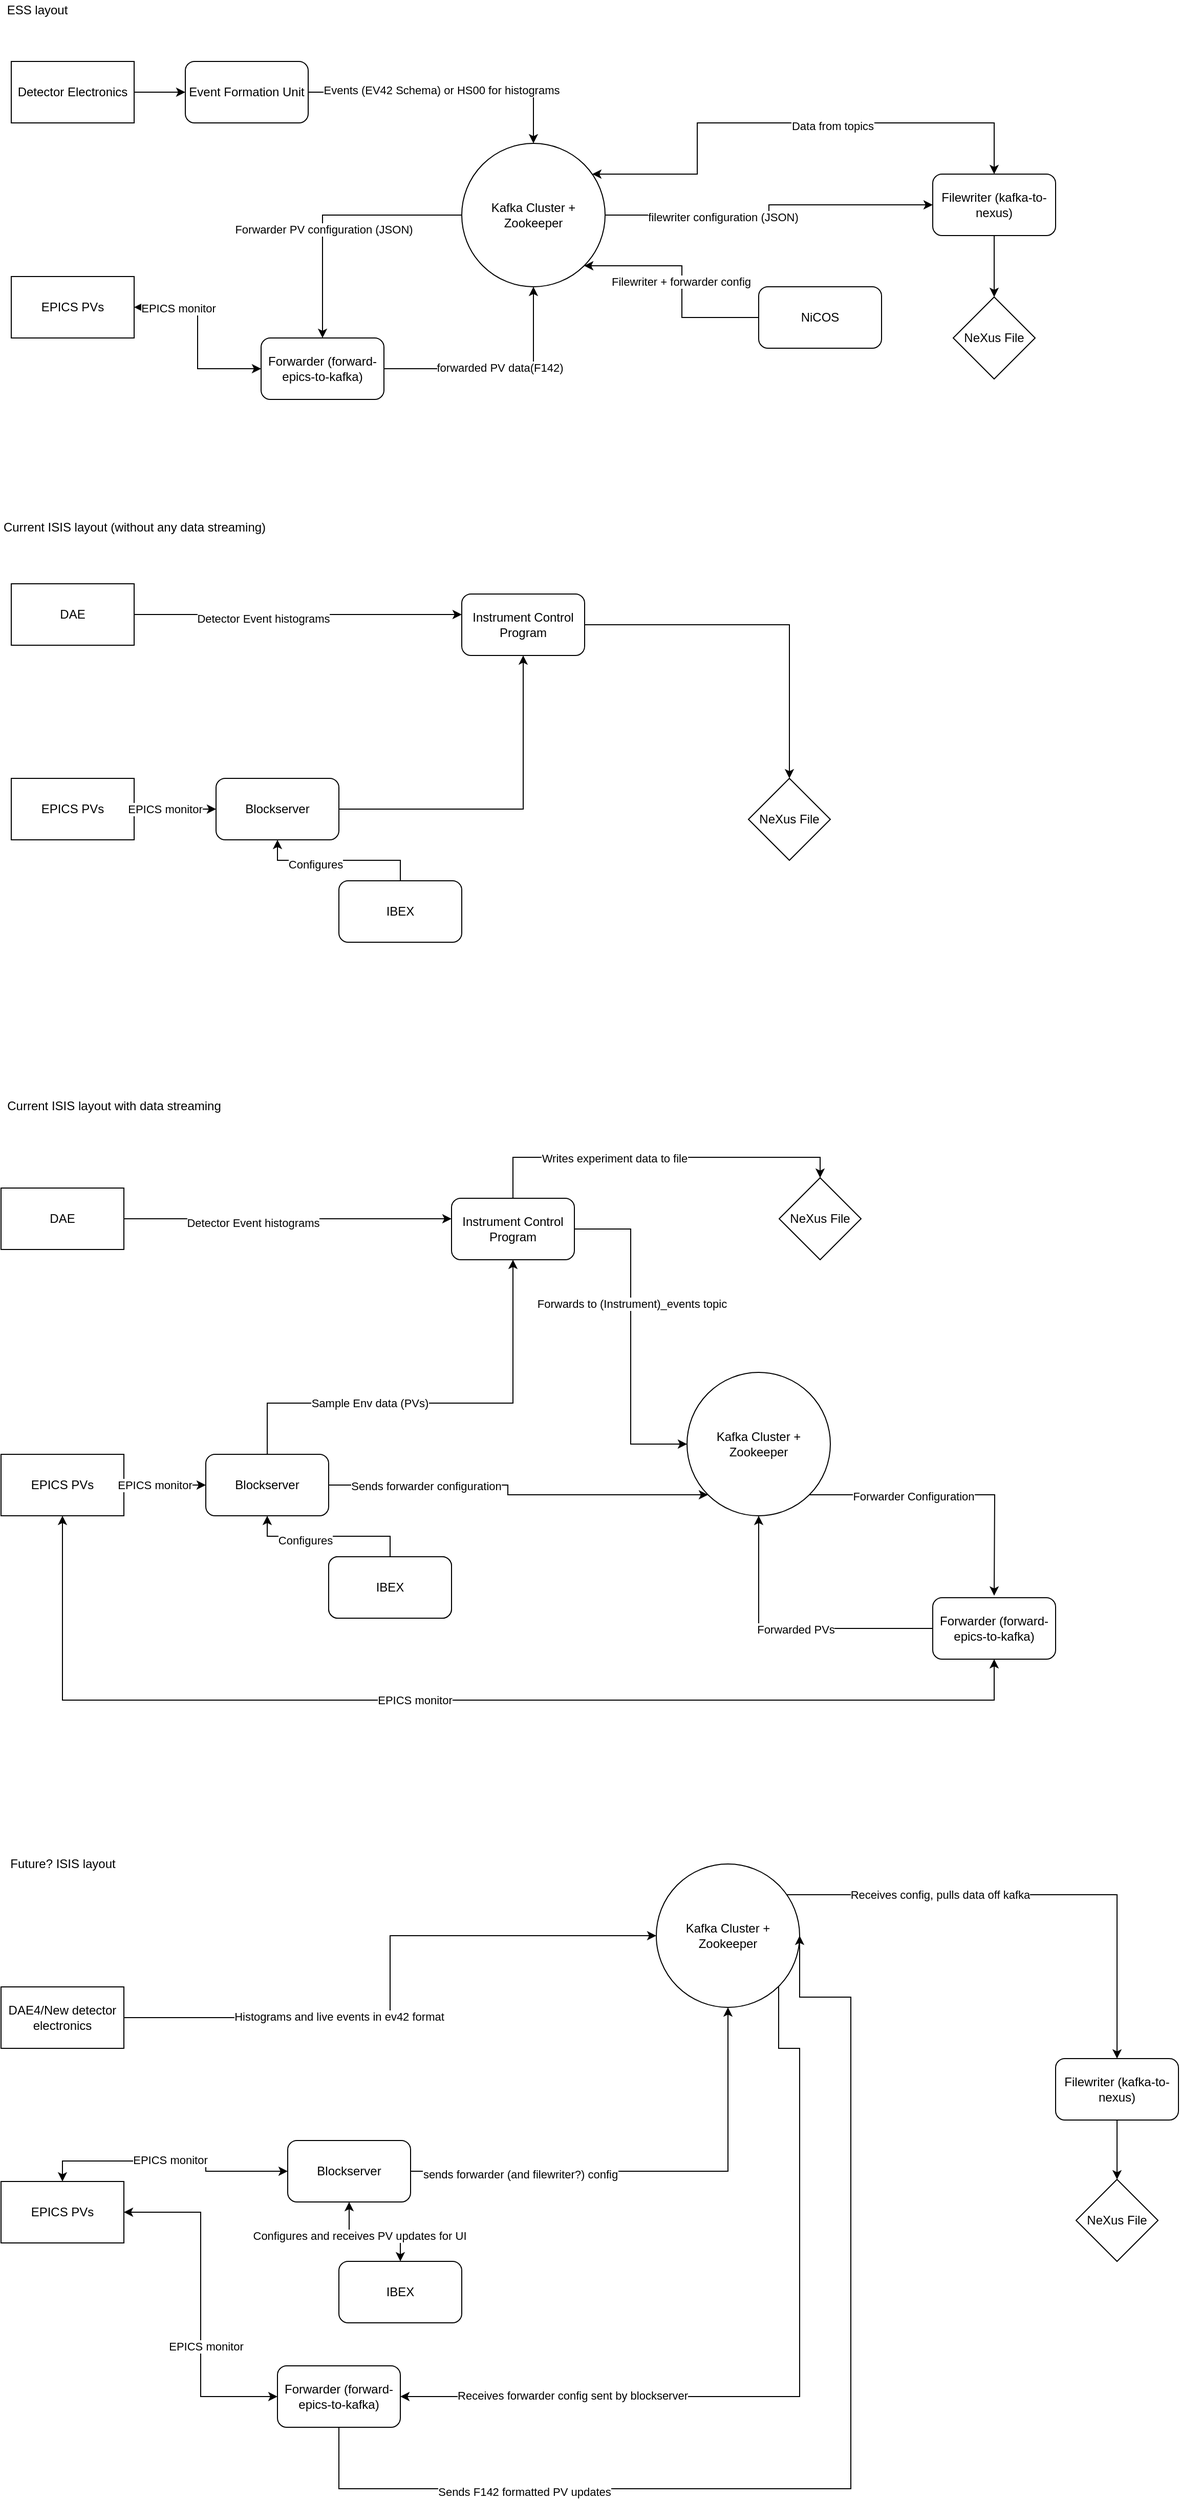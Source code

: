 <mxfile version="13.1.14" type="github">
  <diagram id="mHXAq9ncWBV6Gwi8FLQK" name="Page-1">
    <mxGraphModel dx="2574" dy="1449" grid="1" gridSize="10" guides="1" tooltips="1" connect="1" arrows="1" fold="1" page="1" pageScale="1" pageWidth="827" pageHeight="1169" math="0" shadow="0">
      <root>
        <mxCell id="0" />
        <mxCell id="1" parent="0" />
        <mxCell id="TsrywFNYNTMYvpL8HbCN-79" value="" style="group" vertex="1" connectable="0" parent="1">
          <mxGeometry x="40" y="70" width="1030" height="390" as="geometry" />
        </mxCell>
        <mxCell id="pk0dHB7Y1fjvWEwUfOJk-1" value="ESS layout" style="text;html=1;align=center;verticalAlign=middle;resizable=0;points=[];autosize=1;" parent="TsrywFNYNTMYvpL8HbCN-79" vertex="1">
          <mxGeometry width="70" height="20" as="geometry" />
        </mxCell>
        <mxCell id="yYvdVF-vX2-O6icSIcVo-1" value="Event Formation Unit" style="rounded=1;whiteSpace=wrap;html=1;" parent="TsrywFNYNTMYvpL8HbCN-79" vertex="1">
          <mxGeometry x="180" y="60" width="120" height="60" as="geometry" />
        </mxCell>
        <mxCell id="yYvdVF-vX2-O6icSIcVo-6" style="edgeStyle=orthogonalEdgeStyle;rounded=0;orthogonalLoop=1;jettySize=auto;html=1;" parent="TsrywFNYNTMYvpL8HbCN-79" source="yYvdVF-vX2-O6icSIcVo-4" target="yYvdVF-vX2-O6icSIcVo-1" edge="1">
          <mxGeometry relative="1" as="geometry" />
        </mxCell>
        <mxCell id="yYvdVF-vX2-O6icSIcVo-4" value="Detector Electronics" style="rounded=0;whiteSpace=wrap;html=1;" parent="TsrywFNYNTMYvpL8HbCN-79" vertex="1">
          <mxGeometry x="10" y="60" width="120" height="60" as="geometry" />
        </mxCell>
        <mxCell id="yYvdVF-vX2-O6icSIcVo-7" value="Kafka Cluster + Zookeeper" style="ellipse;whiteSpace=wrap;html=1;aspect=fixed;" parent="TsrywFNYNTMYvpL8HbCN-79" vertex="1">
          <mxGeometry x="450" y="140" width="140" height="140" as="geometry" />
        </mxCell>
        <mxCell id="yYvdVF-vX2-O6icSIcVo-8" style="edgeStyle=orthogonalEdgeStyle;rounded=0;orthogonalLoop=1;jettySize=auto;html=1;entryX=0.5;entryY=0;entryDx=0;entryDy=0;" parent="TsrywFNYNTMYvpL8HbCN-79" source="yYvdVF-vX2-O6icSIcVo-1" target="yYvdVF-vX2-O6icSIcVo-7" edge="1">
          <mxGeometry relative="1" as="geometry" />
        </mxCell>
        <mxCell id="yYvdVF-vX2-O6icSIcVo-9" value="Events (EV42 Schema) or HS00 for histograms" style="edgeLabel;html=1;align=center;verticalAlign=middle;resizable=0;points=[];" parent="yYvdVF-vX2-O6icSIcVo-8" vertex="1" connectable="0">
          <mxGeometry x="-0.038" y="2" relative="1" as="geometry">
            <mxPoint as="offset" />
          </mxGeometry>
        </mxCell>
        <mxCell id="yYvdVF-vX2-O6icSIcVo-11" value="Filewriter (kafka-to-nexus)" style="rounded=1;whiteSpace=wrap;html=1;" parent="TsrywFNYNTMYvpL8HbCN-79" vertex="1">
          <mxGeometry x="910" y="170" width="120" height="60" as="geometry" />
        </mxCell>
        <mxCell id="yYvdVF-vX2-O6icSIcVo-12" style="edgeStyle=orthogonalEdgeStyle;rounded=0;orthogonalLoop=1;jettySize=auto;html=1;" parent="TsrywFNYNTMYvpL8HbCN-79" source="yYvdVF-vX2-O6icSIcVo-7" target="yYvdVF-vX2-O6icSIcVo-11" edge="1">
          <mxGeometry relative="1" as="geometry" />
        </mxCell>
        <mxCell id="yYvdVF-vX2-O6icSIcVo-15" value="filewriter configuration (JSON)" style="edgeLabel;html=1;align=center;verticalAlign=middle;resizable=0;points=[];" parent="yYvdVF-vX2-O6icSIcVo-12" vertex="1" connectable="0">
          <mxGeometry x="-0.305" y="-2" relative="1" as="geometry">
            <mxPoint as="offset" />
          </mxGeometry>
        </mxCell>
        <mxCell id="yYvdVF-vX2-O6icSIcVo-16" style="edgeStyle=orthogonalEdgeStyle;rounded=0;orthogonalLoop=1;jettySize=auto;html=1;entryX=0.5;entryY=0;entryDx=0;entryDy=0;startArrow=classic;startFill=1;" parent="TsrywFNYNTMYvpL8HbCN-79" source="yYvdVF-vX2-O6icSIcVo-7" target="yYvdVF-vX2-O6icSIcVo-11" edge="1">
          <mxGeometry relative="1" as="geometry">
            <Array as="points">
              <mxPoint x="680" y="170" />
              <mxPoint x="680" y="120" />
              <mxPoint x="970" y="120" />
            </Array>
          </mxGeometry>
        </mxCell>
        <mxCell id="yYvdVF-vX2-O6icSIcVo-17" value="Data from topics" style="edgeLabel;html=1;align=center;verticalAlign=middle;resizable=0;points=[];" parent="yYvdVF-vX2-O6icSIcVo-16" vertex="1" connectable="0">
          <mxGeometry x="0.154" y="-3" relative="1" as="geometry">
            <mxPoint as="offset" />
          </mxGeometry>
        </mxCell>
        <mxCell id="yYvdVF-vX2-O6icSIcVo-13" value="NeXus File" style="rhombus;whiteSpace=wrap;html=1;" parent="TsrywFNYNTMYvpL8HbCN-79" vertex="1">
          <mxGeometry x="930" y="290" width="80" height="80" as="geometry" />
        </mxCell>
        <mxCell id="yYvdVF-vX2-O6icSIcVo-14" style="edgeStyle=orthogonalEdgeStyle;rounded=0;orthogonalLoop=1;jettySize=auto;html=1;" parent="TsrywFNYNTMYvpL8HbCN-79" source="yYvdVF-vX2-O6icSIcVo-11" target="yYvdVF-vX2-O6icSIcVo-13" edge="1">
          <mxGeometry relative="1" as="geometry" />
        </mxCell>
        <mxCell id="yYvdVF-vX2-O6icSIcVo-18" value="EPICS PVs" style="rounded=0;whiteSpace=wrap;html=1;" parent="TsrywFNYNTMYvpL8HbCN-79" vertex="1">
          <mxGeometry x="10" y="270" width="120" height="60" as="geometry" />
        </mxCell>
        <mxCell id="yYvdVF-vX2-O6icSIcVo-23" style="edgeStyle=orthogonalEdgeStyle;rounded=0;orthogonalLoop=1;jettySize=auto;html=1;startArrow=none;startFill=0;" parent="TsrywFNYNTMYvpL8HbCN-79" source="yYvdVF-vX2-O6icSIcVo-19" target="yYvdVF-vX2-O6icSIcVo-7" edge="1">
          <mxGeometry relative="1" as="geometry" />
        </mxCell>
        <mxCell id="yYvdVF-vX2-O6icSIcVo-25" value="forwarded PV data(F142)" style="edgeLabel;html=1;align=center;verticalAlign=middle;resizable=0;points=[];" parent="yYvdVF-vX2-O6icSIcVo-23" vertex="1" connectable="0">
          <mxGeometry y="1" relative="1" as="geometry">
            <mxPoint as="offset" />
          </mxGeometry>
        </mxCell>
        <mxCell id="yYvdVF-vX2-O6icSIcVo-19" value="Forwarder (forward-epics-to-kafka)" style="rounded=1;whiteSpace=wrap;html=1;" parent="TsrywFNYNTMYvpL8HbCN-79" vertex="1">
          <mxGeometry x="254" y="330" width="120" height="60" as="geometry" />
        </mxCell>
        <mxCell id="yYvdVF-vX2-O6icSIcVo-20" style="edgeStyle=orthogonalEdgeStyle;rounded=0;orthogonalLoop=1;jettySize=auto;html=1;entryX=0.5;entryY=0;entryDx=0;entryDy=0;startArrow=none;startFill=0;" parent="TsrywFNYNTMYvpL8HbCN-79" source="yYvdVF-vX2-O6icSIcVo-7" target="yYvdVF-vX2-O6icSIcVo-19" edge="1">
          <mxGeometry relative="1" as="geometry" />
        </mxCell>
        <mxCell id="yYvdVF-vX2-O6icSIcVo-21" value="Forwarder PV configuration (JSON)" style="edgeLabel;html=1;align=center;verticalAlign=middle;resizable=0;points=[];" parent="yYvdVF-vX2-O6icSIcVo-20" vertex="1" connectable="0">
          <mxGeometry x="0.168" y="1" relative="1" as="geometry">
            <mxPoint as="offset" />
          </mxGeometry>
        </mxCell>
        <mxCell id="yYvdVF-vX2-O6icSIcVo-22" style="edgeStyle=orthogonalEdgeStyle;rounded=0;orthogonalLoop=1;jettySize=auto;html=1;entryX=0;entryY=0.5;entryDx=0;entryDy=0;startArrow=classic;startFill=1;" parent="TsrywFNYNTMYvpL8HbCN-79" source="yYvdVF-vX2-O6icSIcVo-18" target="yYvdVF-vX2-O6icSIcVo-19" edge="1">
          <mxGeometry relative="1" as="geometry" />
        </mxCell>
        <mxCell id="yYvdVF-vX2-O6icSIcVo-24" value="EPICS monitor" style="edgeLabel;html=1;align=center;verticalAlign=middle;resizable=0;points=[];" parent="yYvdVF-vX2-O6icSIcVo-22" vertex="1" connectable="0">
          <mxGeometry x="-0.533" y="-1" relative="1" as="geometry">
            <mxPoint as="offset" />
          </mxGeometry>
        </mxCell>
        <mxCell id="yYvdVF-vX2-O6icSIcVo-27" style="edgeStyle=orthogonalEdgeStyle;rounded=0;orthogonalLoop=1;jettySize=auto;html=1;entryX=1;entryY=1;entryDx=0;entryDy=0;startArrow=none;startFill=0;" parent="TsrywFNYNTMYvpL8HbCN-79" source="yYvdVF-vX2-O6icSIcVo-26" target="yYvdVF-vX2-O6icSIcVo-7" edge="1">
          <mxGeometry relative="1" as="geometry" />
        </mxCell>
        <mxCell id="yYvdVF-vX2-O6icSIcVo-28" value="Filewriter + forwarder config" style="edgeLabel;html=1;align=center;verticalAlign=middle;resizable=0;points=[];" parent="yYvdVF-vX2-O6icSIcVo-27" vertex="1" connectable="0">
          <mxGeometry x="-0.003" y="1" relative="1" as="geometry">
            <mxPoint as="offset" />
          </mxGeometry>
        </mxCell>
        <mxCell id="yYvdVF-vX2-O6icSIcVo-26" value="NiCOS" style="rounded=1;whiteSpace=wrap;html=1;" parent="TsrywFNYNTMYvpL8HbCN-79" vertex="1">
          <mxGeometry x="740" y="280" width="120" height="60" as="geometry" />
        </mxCell>
        <mxCell id="TsrywFNYNTMYvpL8HbCN-80" value="" style="group" vertex="1" connectable="0" parent="1">
          <mxGeometry x="40" y="575" width="810" height="415" as="geometry" />
        </mxCell>
        <mxCell id="pk0dHB7Y1fjvWEwUfOJk-2" value="Current ISIS layout (without any data streaming)" style="text;html=1;align=center;verticalAlign=middle;resizable=0;points=[];autosize=1;" parent="TsrywFNYNTMYvpL8HbCN-80" vertex="1">
          <mxGeometry width="260" height="20" as="geometry" />
        </mxCell>
        <mxCell id="TsrywFNYNTMYvpL8HbCN-1" style="edgeStyle=orthogonalEdgeStyle;rounded=0;orthogonalLoop=1;jettySize=auto;html=1;" edge="1" parent="TsrywFNYNTMYvpL8HbCN-80" source="yYvdVF-vX2-O6icSIcVo-29">
          <mxGeometry relative="1" as="geometry">
            <mxPoint x="450" y="95" as="targetPoint" />
          </mxGeometry>
        </mxCell>
        <mxCell id="TsrywFNYNTMYvpL8HbCN-2" value="Detector Event histograms" style="edgeLabel;html=1;align=center;verticalAlign=middle;resizable=0;points=[];" vertex="1" connectable="0" parent="TsrywFNYNTMYvpL8HbCN-1">
          <mxGeometry x="-0.216" y="-4" relative="1" as="geometry">
            <mxPoint as="offset" />
          </mxGeometry>
        </mxCell>
        <mxCell id="yYvdVF-vX2-O6icSIcVo-29" value="DAE" style="rounded=0;whiteSpace=wrap;html=1;" parent="TsrywFNYNTMYvpL8HbCN-80" vertex="1">
          <mxGeometry x="10" y="65" width="120" height="60" as="geometry" />
        </mxCell>
        <mxCell id="TsrywFNYNTMYvpL8HbCN-3" value="Instrument Control Program" style="rounded=1;whiteSpace=wrap;html=1;" vertex="1" parent="TsrywFNYNTMYvpL8HbCN-80">
          <mxGeometry x="450" y="75" width="120" height="60" as="geometry" />
        </mxCell>
        <mxCell id="TsrywFNYNTMYvpL8HbCN-5" value="NeXus File " style="rhombus;whiteSpace=wrap;html=1;" vertex="1" parent="TsrywFNYNTMYvpL8HbCN-80">
          <mxGeometry x="730" y="255" width="80" height="80" as="geometry" />
        </mxCell>
        <mxCell id="TsrywFNYNTMYvpL8HbCN-4" style="edgeStyle=orthogonalEdgeStyle;rounded=0;orthogonalLoop=1;jettySize=auto;html=1;entryX=0.5;entryY=0;entryDx=0;entryDy=0;" edge="1" parent="TsrywFNYNTMYvpL8HbCN-80" source="TsrywFNYNTMYvpL8HbCN-3" target="TsrywFNYNTMYvpL8HbCN-5">
          <mxGeometry relative="1" as="geometry">
            <mxPoint x="760" y="235" as="targetPoint" />
          </mxGeometry>
        </mxCell>
        <mxCell id="TsrywFNYNTMYvpL8HbCN-8" value="" style="edgeStyle=orthogonalEdgeStyle;rounded=0;orthogonalLoop=1;jettySize=auto;html=1;" edge="1" parent="TsrywFNYNTMYvpL8HbCN-80" source="TsrywFNYNTMYvpL8HbCN-6">
          <mxGeometry relative="1" as="geometry">
            <mxPoint x="210" y="285" as="targetPoint" />
          </mxGeometry>
        </mxCell>
        <mxCell id="TsrywFNYNTMYvpL8HbCN-6" value="EPICS PVs" style="rounded=0;whiteSpace=wrap;html=1;" vertex="1" parent="TsrywFNYNTMYvpL8HbCN-80">
          <mxGeometry x="10" y="255" width="120" height="60" as="geometry" />
        </mxCell>
        <mxCell id="TsrywFNYNTMYvpL8HbCN-10" style="edgeStyle=orthogonalEdgeStyle;rounded=0;orthogonalLoop=1;jettySize=auto;html=1;entryX=0.5;entryY=1;entryDx=0;entryDy=0;" edge="1" parent="TsrywFNYNTMYvpL8HbCN-80" source="TsrywFNYNTMYvpL8HbCN-9" target="TsrywFNYNTMYvpL8HbCN-3">
          <mxGeometry relative="1" as="geometry" />
        </mxCell>
        <mxCell id="TsrywFNYNTMYvpL8HbCN-9" value="Blockserver" style="rounded=1;whiteSpace=wrap;html=1;" vertex="1" parent="TsrywFNYNTMYvpL8HbCN-80">
          <mxGeometry x="210" y="255" width="120" height="60" as="geometry" />
        </mxCell>
        <mxCell id="TsrywFNYNTMYvpL8HbCN-12" style="edgeStyle=orthogonalEdgeStyle;rounded=0;orthogonalLoop=1;jettySize=auto;html=1;entryX=0.5;entryY=1;entryDx=0;entryDy=0;" edge="1" parent="TsrywFNYNTMYvpL8HbCN-80" source="TsrywFNYNTMYvpL8HbCN-11" target="TsrywFNYNTMYvpL8HbCN-9">
          <mxGeometry relative="1" as="geometry" />
        </mxCell>
        <mxCell id="TsrywFNYNTMYvpL8HbCN-13" value="Configures" style="edgeLabel;html=1;align=center;verticalAlign=middle;resizable=0;points=[];" vertex="1" connectable="0" parent="TsrywFNYNTMYvpL8HbCN-12">
          <mxGeometry x="0.287" y="4" relative="1" as="geometry">
            <mxPoint as="offset" />
          </mxGeometry>
        </mxCell>
        <mxCell id="TsrywFNYNTMYvpL8HbCN-11" value="IBEX" style="rounded=1;whiteSpace=wrap;html=1;" vertex="1" parent="TsrywFNYNTMYvpL8HbCN-80">
          <mxGeometry x="330" y="355" width="120" height="60" as="geometry" />
        </mxCell>
        <mxCell id="TsrywFNYNTMYvpL8HbCN-14" value="EPICS monitor" style="edgeLabel;html=1;align=center;verticalAlign=middle;resizable=0;points=[];" vertex="1" connectable="0" parent="TsrywFNYNTMYvpL8HbCN-80">
          <mxGeometry x="160" y="285" as="geometry">
            <mxPoint as="offset" />
          </mxGeometry>
        </mxCell>
        <mxCell id="TsrywFNYNTMYvpL8HbCN-81" value="" style="group" vertex="1" connectable="0" parent="1">
          <mxGeometry x="40" y="1140" width="1030" height="590" as="geometry" />
        </mxCell>
        <mxCell id="pk0dHB7Y1fjvWEwUfOJk-3" value="Current ISIS layout with data streaming" style="text;html=1;align=center;verticalAlign=middle;resizable=0;points=[];autosize=1;" parent="TsrywFNYNTMYvpL8HbCN-81" vertex="1">
          <mxGeometry width="220" height="20" as="geometry" />
        </mxCell>
        <mxCell id="TsrywFNYNTMYvpL8HbCN-40" style="edgeStyle=orthogonalEdgeStyle;rounded=0;orthogonalLoop=1;jettySize=auto;html=1;exitX=1;exitY=1;exitDx=0;exitDy=0;startArrow=none;startFill=0;" edge="1" parent="TsrywFNYNTMYvpL8HbCN-81" source="TsrywFNYNTMYvpL8HbCN-17">
          <mxGeometry relative="1" as="geometry">
            <mxPoint x="970" y="488" as="targetPoint" />
          </mxGeometry>
        </mxCell>
        <mxCell id="TsrywFNYNTMYvpL8HbCN-41" value="Forwarder Configuration" style="edgeLabel;html=1;align=center;verticalAlign=middle;resizable=0;points=[];" vertex="1" connectable="0" parent="TsrywFNYNTMYvpL8HbCN-40">
          <mxGeometry x="-0.272" y="-1" relative="1" as="geometry">
            <mxPoint as="offset" />
          </mxGeometry>
        </mxCell>
        <mxCell id="TsrywFNYNTMYvpL8HbCN-17" value="Kafka Cluster + Zookeeper" style="ellipse;whiteSpace=wrap;html=1;aspect=fixed;" vertex="1" parent="TsrywFNYNTMYvpL8HbCN-81">
          <mxGeometry x="670" y="270" width="140" height="140" as="geometry" />
        </mxCell>
        <mxCell id="TsrywFNYNTMYvpL8HbCN-19" style="edgeStyle=orthogonalEdgeStyle;rounded=0;orthogonalLoop=1;jettySize=auto;html=1;" edge="1" parent="TsrywFNYNTMYvpL8HbCN-81" source="TsrywFNYNTMYvpL8HbCN-21">
          <mxGeometry relative="1" as="geometry">
            <mxPoint x="440" y="120" as="targetPoint" />
          </mxGeometry>
        </mxCell>
        <mxCell id="TsrywFNYNTMYvpL8HbCN-20" value="Detector Event histograms" style="edgeLabel;html=1;align=center;verticalAlign=middle;resizable=0;points=[];" vertex="1" connectable="0" parent="TsrywFNYNTMYvpL8HbCN-19">
          <mxGeometry x="-0.216" y="-4" relative="1" as="geometry">
            <mxPoint as="offset" />
          </mxGeometry>
        </mxCell>
        <mxCell id="TsrywFNYNTMYvpL8HbCN-21" value="DAE" style="rounded=0;whiteSpace=wrap;html=1;" vertex="1" parent="TsrywFNYNTMYvpL8HbCN-81">
          <mxGeometry y="90" width="120" height="60" as="geometry" />
        </mxCell>
        <mxCell id="TsrywFNYNTMYvpL8HbCN-22" value="Instrument Control Program" style="rounded=1;whiteSpace=wrap;html=1;" vertex="1" parent="TsrywFNYNTMYvpL8HbCN-81">
          <mxGeometry x="440" y="100" width="120" height="60" as="geometry" />
        </mxCell>
        <mxCell id="TsrywFNYNTMYvpL8HbCN-16" style="edgeStyle=orthogonalEdgeStyle;rounded=0;orthogonalLoop=1;jettySize=auto;html=1;entryX=0;entryY=0.5;entryDx=0;entryDy=0;exitX=1;exitY=0.5;exitDx=0;exitDy=0;" edge="1" parent="TsrywFNYNTMYvpL8HbCN-81" source="TsrywFNYNTMYvpL8HbCN-22" target="TsrywFNYNTMYvpL8HbCN-17">
          <mxGeometry relative="1" as="geometry">
            <mxPoint x="360" y="-10" as="targetPoint" />
          </mxGeometry>
        </mxCell>
        <mxCell id="TsrywFNYNTMYvpL8HbCN-18" value="Forwards to (Instrument)_events topic" style="edgeLabel;html=1;align=center;verticalAlign=middle;resizable=0;points=[];" vertex="1" connectable="0" parent="TsrywFNYNTMYvpL8HbCN-16">
          <mxGeometry x="-0.2" y="1" relative="1" as="geometry">
            <mxPoint as="offset" />
          </mxGeometry>
        </mxCell>
        <mxCell id="TsrywFNYNTMYvpL8HbCN-23" value="" style="edgeStyle=orthogonalEdgeStyle;rounded=0;orthogonalLoop=1;jettySize=auto;html=1;" edge="1" parent="TsrywFNYNTMYvpL8HbCN-81" source="TsrywFNYNTMYvpL8HbCN-24">
          <mxGeometry relative="1" as="geometry">
            <mxPoint x="200" y="380" as="targetPoint" />
          </mxGeometry>
        </mxCell>
        <mxCell id="TsrywFNYNTMYvpL8HbCN-24" value="EPICS PVs" style="rounded=0;whiteSpace=wrap;html=1;" vertex="1" parent="TsrywFNYNTMYvpL8HbCN-81">
          <mxGeometry y="350" width="120" height="60" as="geometry" />
        </mxCell>
        <mxCell id="TsrywFNYNTMYvpL8HbCN-30" style="edgeStyle=orthogonalEdgeStyle;rounded=0;orthogonalLoop=1;jettySize=auto;html=1;exitX=1;exitY=0.5;exitDx=0;exitDy=0;entryX=0;entryY=1;entryDx=0;entryDy=0;" edge="1" parent="TsrywFNYNTMYvpL8HbCN-81" source="TsrywFNYNTMYvpL8HbCN-25" target="TsrywFNYNTMYvpL8HbCN-17">
          <mxGeometry relative="1" as="geometry" />
        </mxCell>
        <mxCell id="TsrywFNYNTMYvpL8HbCN-31" value="Sends forwarder configuration" style="edgeLabel;html=1;align=center;verticalAlign=middle;resizable=0;points=[];" vertex="1" connectable="0" parent="TsrywFNYNTMYvpL8HbCN-30">
          <mxGeometry x="-0.5" y="-1" relative="1" as="geometry">
            <mxPoint as="offset" />
          </mxGeometry>
        </mxCell>
        <mxCell id="TsrywFNYNTMYvpL8HbCN-33" style="edgeStyle=orthogonalEdgeStyle;rounded=0;orthogonalLoop=1;jettySize=auto;html=1;entryX=0.5;entryY=1;entryDx=0;entryDy=0;" edge="1" parent="TsrywFNYNTMYvpL8HbCN-81" source="TsrywFNYNTMYvpL8HbCN-25" target="TsrywFNYNTMYvpL8HbCN-22">
          <mxGeometry relative="1" as="geometry">
            <Array as="points">
              <mxPoint x="260" y="300" />
              <mxPoint x="500" y="300" />
            </Array>
          </mxGeometry>
        </mxCell>
        <mxCell id="TsrywFNYNTMYvpL8HbCN-34" value="Sample Env data (PVs)" style="edgeLabel;html=1;align=center;verticalAlign=middle;resizable=0;points=[];" vertex="1" connectable="0" parent="TsrywFNYNTMYvpL8HbCN-33">
          <mxGeometry x="-0.302" relative="1" as="geometry">
            <mxPoint as="offset" />
          </mxGeometry>
        </mxCell>
        <mxCell id="TsrywFNYNTMYvpL8HbCN-25" value="Blockserver" style="rounded=1;whiteSpace=wrap;html=1;" vertex="1" parent="TsrywFNYNTMYvpL8HbCN-81">
          <mxGeometry x="200" y="350" width="120" height="60" as="geometry" />
        </mxCell>
        <mxCell id="TsrywFNYNTMYvpL8HbCN-26" style="edgeStyle=orthogonalEdgeStyle;rounded=0;orthogonalLoop=1;jettySize=auto;html=1;entryX=0.5;entryY=1;entryDx=0;entryDy=0;" edge="1" parent="TsrywFNYNTMYvpL8HbCN-81" source="TsrywFNYNTMYvpL8HbCN-28" target="TsrywFNYNTMYvpL8HbCN-25">
          <mxGeometry relative="1" as="geometry" />
        </mxCell>
        <mxCell id="TsrywFNYNTMYvpL8HbCN-27" value="Configures" style="edgeLabel;html=1;align=center;verticalAlign=middle;resizable=0;points=[];" vertex="1" connectable="0" parent="TsrywFNYNTMYvpL8HbCN-26">
          <mxGeometry x="0.287" y="4" relative="1" as="geometry">
            <mxPoint as="offset" />
          </mxGeometry>
        </mxCell>
        <mxCell id="TsrywFNYNTMYvpL8HbCN-28" value="IBEX" style="rounded=1;whiteSpace=wrap;html=1;" vertex="1" parent="TsrywFNYNTMYvpL8HbCN-81">
          <mxGeometry x="320" y="450" width="120" height="60" as="geometry" />
        </mxCell>
        <mxCell id="TsrywFNYNTMYvpL8HbCN-29" value="EPICS monitor" style="edgeLabel;html=1;align=center;verticalAlign=middle;resizable=0;points=[];" vertex="1" connectable="0" parent="TsrywFNYNTMYvpL8HbCN-81">
          <mxGeometry x="150" y="380" as="geometry">
            <mxPoint as="offset" />
          </mxGeometry>
        </mxCell>
        <mxCell id="TsrywFNYNTMYvpL8HbCN-35" style="edgeStyle=orthogonalEdgeStyle;rounded=0;orthogonalLoop=1;jettySize=auto;html=1;entryX=0.5;entryY=1;entryDx=0;entryDy=0;" edge="1" parent="TsrywFNYNTMYvpL8HbCN-81" source="TsrywFNYNTMYvpL8HbCN-32" target="TsrywFNYNTMYvpL8HbCN-17">
          <mxGeometry relative="1" as="geometry" />
        </mxCell>
        <mxCell id="TsrywFNYNTMYvpL8HbCN-36" value="Forwarded PVs" style="edgeLabel;html=1;align=center;verticalAlign=middle;resizable=0;points=[];" vertex="1" connectable="0" parent="TsrywFNYNTMYvpL8HbCN-35">
          <mxGeometry x="-0.043" y="1" relative="1" as="geometry">
            <mxPoint as="offset" />
          </mxGeometry>
        </mxCell>
        <mxCell id="TsrywFNYNTMYvpL8HbCN-37" style="edgeStyle=orthogonalEdgeStyle;rounded=0;orthogonalLoop=1;jettySize=auto;html=1;entryX=0.5;entryY=1;entryDx=0;entryDy=0;startArrow=classic;startFill=1;" edge="1" parent="TsrywFNYNTMYvpL8HbCN-81" source="TsrywFNYNTMYvpL8HbCN-32" target="TsrywFNYNTMYvpL8HbCN-24">
          <mxGeometry relative="1" as="geometry">
            <Array as="points">
              <mxPoint x="970" y="590" />
              <mxPoint x="60" y="590" />
            </Array>
          </mxGeometry>
        </mxCell>
        <mxCell id="TsrywFNYNTMYvpL8HbCN-38" value="EPICS monitor" style="edgeLabel;html=1;align=center;verticalAlign=middle;resizable=0;points=[];" vertex="1" connectable="0" parent="TsrywFNYNTMYvpL8HbCN-37">
          <mxGeometry x="0.073" relative="1" as="geometry">
            <mxPoint as="offset" />
          </mxGeometry>
        </mxCell>
        <mxCell id="TsrywFNYNTMYvpL8HbCN-32" value="Forwarder (forward-epics-to-kafka)" style="rounded=1;whiteSpace=wrap;html=1;" vertex="1" parent="TsrywFNYNTMYvpL8HbCN-81">
          <mxGeometry x="910" y="490" width="120" height="60" as="geometry" />
        </mxCell>
        <mxCell id="TsrywFNYNTMYvpL8HbCN-53" value="IBEX" style="rounded=1;whiteSpace=wrap;html=1;" vertex="1" parent="TsrywFNYNTMYvpL8HbCN-81">
          <mxGeometry x="320" y="450" width="120" height="60" as="geometry" />
        </mxCell>
        <mxCell id="TsrywFNYNTMYvpL8HbCN-76" value="NeXus File" style="rhombus;whiteSpace=wrap;html=1;" vertex="1" parent="TsrywFNYNTMYvpL8HbCN-81">
          <mxGeometry x="760" y="80" width="80" height="80" as="geometry" />
        </mxCell>
        <mxCell id="TsrywFNYNTMYvpL8HbCN-77" style="edgeStyle=orthogonalEdgeStyle;rounded=0;orthogonalLoop=1;jettySize=auto;html=1;entryX=0.5;entryY=0;entryDx=0;entryDy=0;startArrow=none;startFill=0;" edge="1" parent="TsrywFNYNTMYvpL8HbCN-81" source="TsrywFNYNTMYvpL8HbCN-22" target="TsrywFNYNTMYvpL8HbCN-76">
          <mxGeometry relative="1" as="geometry">
            <Array as="points">
              <mxPoint x="500" y="60" />
              <mxPoint x="800" y="60" />
            </Array>
          </mxGeometry>
        </mxCell>
        <mxCell id="TsrywFNYNTMYvpL8HbCN-78" value="Writes experiment data to file" style="edgeLabel;html=1;align=center;verticalAlign=middle;resizable=0;points=[];" vertex="1" connectable="0" parent="TsrywFNYNTMYvpL8HbCN-77">
          <mxGeometry x="-0.228" y="-1" relative="1" as="geometry">
            <mxPoint as="offset" />
          </mxGeometry>
        </mxCell>
        <mxCell id="TsrywFNYNTMYvpL8HbCN-82" value="" style="group" vertex="1" connectable="0" parent="1">
          <mxGeometry x="40" y="1880" width="1150" height="620" as="geometry" />
        </mxCell>
        <mxCell id="TsrywFNYNTMYvpL8HbCN-42" value="Future? ISIS layout" style="text;html=1;align=center;verticalAlign=middle;resizable=0;points=[];autosize=1;" vertex="1" parent="TsrywFNYNTMYvpL8HbCN-82">
          <mxGeometry x="5" width="110" height="20" as="geometry" />
        </mxCell>
        <mxCell id="TsrywFNYNTMYvpL8HbCN-44" value="DAE4/New detector electronics" style="rounded=0;whiteSpace=wrap;html=1;" vertex="1" parent="TsrywFNYNTMYvpL8HbCN-82">
          <mxGeometry y="130" width="120" height="60" as="geometry" />
        </mxCell>
        <mxCell id="TsrywFNYNTMYvpL8HbCN-45" value="Kafka Cluster + Zookeeper" style="ellipse;whiteSpace=wrap;html=1;aspect=fixed;" vertex="1" parent="TsrywFNYNTMYvpL8HbCN-82">
          <mxGeometry x="640" y="10" width="140" height="140" as="geometry" />
        </mxCell>
        <mxCell id="TsrywFNYNTMYvpL8HbCN-46" style="edgeStyle=orthogonalEdgeStyle;rounded=0;orthogonalLoop=1;jettySize=auto;html=1;entryX=0;entryY=0.5;entryDx=0;entryDy=0;startArrow=none;startFill=0;" edge="1" parent="TsrywFNYNTMYvpL8HbCN-82" source="TsrywFNYNTMYvpL8HbCN-44" target="TsrywFNYNTMYvpL8HbCN-45">
          <mxGeometry relative="1" as="geometry" />
        </mxCell>
        <mxCell id="TsrywFNYNTMYvpL8HbCN-47" value="Histograms and live events in ev42 format" style="edgeLabel;html=1;align=center;verticalAlign=middle;resizable=0;points=[];" vertex="1" connectable="0" parent="TsrywFNYNTMYvpL8HbCN-46">
          <mxGeometry x="-0.3" y="1" relative="1" as="geometry">
            <mxPoint as="offset" />
          </mxGeometry>
        </mxCell>
        <mxCell id="TsrywFNYNTMYvpL8HbCN-48" value="EPICS PVs" style="rounded=0;whiteSpace=wrap;html=1;" vertex="1" parent="TsrywFNYNTMYvpL8HbCN-82">
          <mxGeometry y="320" width="120" height="60" as="geometry" />
        </mxCell>
        <mxCell id="TsrywFNYNTMYvpL8HbCN-51" style="edgeStyle=orthogonalEdgeStyle;rounded=0;orthogonalLoop=1;jettySize=auto;html=1;entryX=1;entryY=0.5;entryDx=0;entryDy=0;startArrow=classic;startFill=1;" edge="1" parent="TsrywFNYNTMYvpL8HbCN-82" source="TsrywFNYNTMYvpL8HbCN-50" target="TsrywFNYNTMYvpL8HbCN-48">
          <mxGeometry relative="1" as="geometry" />
        </mxCell>
        <mxCell id="TsrywFNYNTMYvpL8HbCN-52" value="EPICS monitor " style="edgeLabel;html=1;align=center;verticalAlign=middle;resizable=0;points=[];" vertex="1" connectable="0" parent="TsrywFNYNTMYvpL8HbCN-51">
          <mxGeometry x="-0.248" y="-5" relative="1" as="geometry">
            <mxPoint as="offset" />
          </mxGeometry>
        </mxCell>
        <mxCell id="TsrywFNYNTMYvpL8HbCN-64" style="edgeStyle=orthogonalEdgeStyle;rounded=0;orthogonalLoop=1;jettySize=auto;html=1;entryX=1;entryY=0.5;entryDx=0;entryDy=0;startArrow=none;startFill=0;" edge="1" parent="TsrywFNYNTMYvpL8HbCN-82" source="TsrywFNYNTMYvpL8HbCN-50" target="TsrywFNYNTMYvpL8HbCN-45">
          <mxGeometry relative="1" as="geometry">
            <Array as="points">
              <mxPoint x="330" y="620" />
              <mxPoint x="830" y="620" />
              <mxPoint x="830" y="140" />
            </Array>
          </mxGeometry>
        </mxCell>
        <mxCell id="TsrywFNYNTMYvpL8HbCN-65" value="Sends F142 formatted PV updates" style="edgeLabel;html=1;align=center;verticalAlign=middle;resizable=0;points=[];" vertex="1" connectable="0" parent="TsrywFNYNTMYvpL8HbCN-64">
          <mxGeometry x="-0.581" y="-3" relative="1" as="geometry">
            <mxPoint as="offset" />
          </mxGeometry>
        </mxCell>
        <mxCell id="TsrywFNYNTMYvpL8HbCN-50" value="Forwarder (forward-epics-to-kafka)" style="rounded=1;whiteSpace=wrap;html=1;" vertex="1" parent="TsrywFNYNTMYvpL8HbCN-82">
          <mxGeometry x="270" y="500" width="120" height="60" as="geometry" />
        </mxCell>
        <mxCell id="TsrywFNYNTMYvpL8HbCN-62" style="edgeStyle=orthogonalEdgeStyle;rounded=0;orthogonalLoop=1;jettySize=auto;html=1;exitX=1;exitY=1;exitDx=0;exitDy=0;entryX=1;entryY=0.5;entryDx=0;entryDy=0;startArrow=none;startFill=0;" edge="1" parent="TsrywFNYNTMYvpL8HbCN-82" source="TsrywFNYNTMYvpL8HbCN-45" target="TsrywFNYNTMYvpL8HbCN-50">
          <mxGeometry relative="1" as="geometry">
            <Array as="points">
              <mxPoint x="760" y="190" />
              <mxPoint x="780" y="190" />
              <mxPoint x="780" y="530" />
            </Array>
          </mxGeometry>
        </mxCell>
        <mxCell id="TsrywFNYNTMYvpL8HbCN-63" value="Receives forwarder config sent by blockserver" style="edgeLabel;html=1;align=center;verticalAlign=middle;resizable=0;points=[];" vertex="1" connectable="0" parent="TsrywFNYNTMYvpL8HbCN-62">
          <mxGeometry x="0.586" y="-1" relative="1" as="geometry">
            <mxPoint as="offset" />
          </mxGeometry>
        </mxCell>
        <mxCell id="TsrywFNYNTMYvpL8HbCN-58" style="edgeStyle=orthogonalEdgeStyle;rounded=0;orthogonalLoop=1;jettySize=auto;html=1;entryX=0.5;entryY=0;entryDx=0;entryDy=0;startArrow=classic;startFill=1;" edge="1" parent="TsrywFNYNTMYvpL8HbCN-82" source="TsrywFNYNTMYvpL8HbCN-54" target="TsrywFNYNTMYvpL8HbCN-48">
          <mxGeometry relative="1" as="geometry" />
        </mxCell>
        <mxCell id="TsrywFNYNTMYvpL8HbCN-59" value="EPICS monitor" style="edgeLabel;html=1;align=center;verticalAlign=middle;resizable=0;points=[];" vertex="1" connectable="0" parent="TsrywFNYNTMYvpL8HbCN-58">
          <mxGeometry y="-1" relative="1" as="geometry">
            <mxPoint as="offset" />
          </mxGeometry>
        </mxCell>
        <mxCell id="TsrywFNYNTMYvpL8HbCN-60" style="edgeStyle=orthogonalEdgeStyle;rounded=0;orthogonalLoop=1;jettySize=auto;html=1;entryX=0.5;entryY=1;entryDx=0;entryDy=0;startArrow=none;startFill=0;" edge="1" parent="TsrywFNYNTMYvpL8HbCN-82" source="TsrywFNYNTMYvpL8HbCN-54" target="TsrywFNYNTMYvpL8HbCN-45">
          <mxGeometry relative="1" as="geometry" />
        </mxCell>
        <mxCell id="TsrywFNYNTMYvpL8HbCN-61" value="sends forwarder (and filewriter?) config" style="edgeLabel;html=1;align=center;verticalAlign=middle;resizable=0;points=[];" vertex="1" connectable="0" parent="TsrywFNYNTMYvpL8HbCN-60">
          <mxGeometry x="-0.547" y="-3" relative="1" as="geometry">
            <mxPoint as="offset" />
          </mxGeometry>
        </mxCell>
        <mxCell id="TsrywFNYNTMYvpL8HbCN-54" value="Blockserver" style="rounded=1;whiteSpace=wrap;html=1;" vertex="1" parent="TsrywFNYNTMYvpL8HbCN-82">
          <mxGeometry x="280" y="280" width="120" height="60" as="geometry" />
        </mxCell>
        <mxCell id="TsrywFNYNTMYvpL8HbCN-55" style="edgeStyle=orthogonalEdgeStyle;rounded=0;orthogonalLoop=1;jettySize=auto;html=1;entryX=0.5;entryY=1;entryDx=0;entryDy=0;exitX=0.5;exitY=0;exitDx=0;exitDy=0;startArrow=classic;startFill=1;" edge="1" parent="TsrywFNYNTMYvpL8HbCN-82" target="TsrywFNYNTMYvpL8HbCN-54" source="TsrywFNYNTMYvpL8HbCN-57">
          <mxGeometry relative="1" as="geometry">
            <mxPoint x="570" y="360" as="sourcePoint" />
          </mxGeometry>
        </mxCell>
        <mxCell id="TsrywFNYNTMYvpL8HbCN-56" value="Configures and receives PV updates for UI" style="edgeLabel;html=1;align=center;verticalAlign=middle;resizable=0;points=[];" vertex="1" connectable="0" parent="TsrywFNYNTMYvpL8HbCN-55">
          <mxGeometry x="0.287" y="4" relative="1" as="geometry">
            <mxPoint as="offset" />
          </mxGeometry>
        </mxCell>
        <mxCell id="TsrywFNYNTMYvpL8HbCN-57" value="IBEX" style="rounded=1;whiteSpace=wrap;html=1;" vertex="1" parent="TsrywFNYNTMYvpL8HbCN-82">
          <mxGeometry x="330" y="398" width="120" height="60" as="geometry" />
        </mxCell>
        <mxCell id="TsrywFNYNTMYvpL8HbCN-69" value="Filewriter (kafka-to-nexus)" style="rounded=1;whiteSpace=wrap;html=1;" vertex="1" parent="TsrywFNYNTMYvpL8HbCN-82">
          <mxGeometry x="1030" y="200" width="120" height="60" as="geometry" />
        </mxCell>
        <mxCell id="TsrywFNYNTMYvpL8HbCN-67" style="edgeStyle=orthogonalEdgeStyle;rounded=0;orthogonalLoop=1;jettySize=auto;html=1;startArrow=none;startFill=0;entryX=0.5;entryY=0;entryDx=0;entryDy=0;" edge="1" parent="TsrywFNYNTMYvpL8HbCN-82" source="TsrywFNYNTMYvpL8HbCN-45" target="TsrywFNYNTMYvpL8HbCN-69">
          <mxGeometry relative="1" as="geometry">
            <mxPoint x="1090" y="190" as="targetPoint" />
            <Array as="points">
              <mxPoint x="1090" y="40" />
              <mxPoint x="1090" y="190" />
            </Array>
          </mxGeometry>
        </mxCell>
        <mxCell id="TsrywFNYNTMYvpL8HbCN-72" value="Receives config, pulls data off kafka" style="edgeLabel;html=1;align=center;verticalAlign=middle;resizable=0;points=[];" vertex="1" connectable="0" parent="TsrywFNYNTMYvpL8HbCN-67">
          <mxGeometry x="-0.38" relative="1" as="geometry">
            <mxPoint as="offset" />
          </mxGeometry>
        </mxCell>
        <mxCell id="TsrywFNYNTMYvpL8HbCN-70" value="NeXus File" style="rhombus;whiteSpace=wrap;html=1;" vertex="1" parent="TsrywFNYNTMYvpL8HbCN-82">
          <mxGeometry x="1050" y="318" width="80" height="80" as="geometry" />
        </mxCell>
        <mxCell id="TsrywFNYNTMYvpL8HbCN-71" style="edgeStyle=orthogonalEdgeStyle;rounded=0;orthogonalLoop=1;jettySize=auto;html=1;entryX=0.5;entryY=0;entryDx=0;entryDy=0;startArrow=none;startFill=0;" edge="1" parent="TsrywFNYNTMYvpL8HbCN-82" source="TsrywFNYNTMYvpL8HbCN-69" target="TsrywFNYNTMYvpL8HbCN-70">
          <mxGeometry relative="1" as="geometry" />
        </mxCell>
      </root>
    </mxGraphModel>
  </diagram>
</mxfile>
